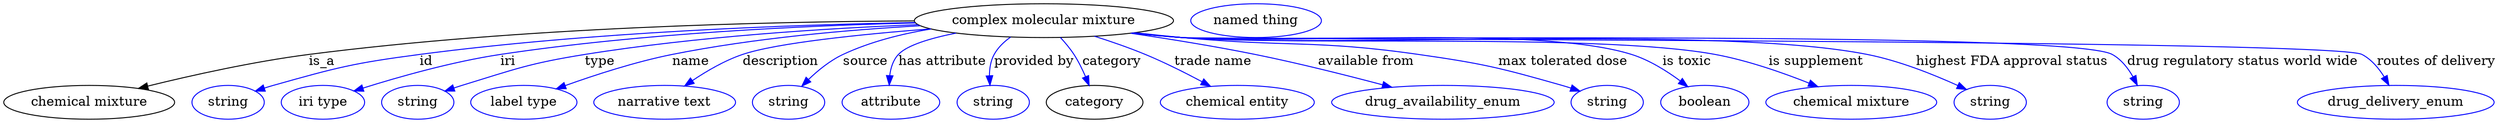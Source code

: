 digraph {
	graph [bb="0,0,2649,123"];
	node [label="\N"];
	"complex molecular mixture"	[height=0.5,
		label="complex molecular mixture",
		pos="1105,105",
		width=3.8274];
	"chemical mixture"	[height=0.5,
		pos="90.992,18",
		width=2.5276];
	"complex molecular mixture" -> "chemical mixture"	[label=is_a,
		lp="337.99,61.5",
		pos="e,143.31,32.842 967.19,104.74 810.68,103.98 547.96,97.845 323.99,69 265.5,61.467 199.91,46.822 153.26,35.319"];
	id	[color=blue,
		height=0.5,
		label=string,
		pos="237.99,18",
		width=1.0652];
	"complex molecular mixture" -> id	[color=blue,
		label=id,
		lp="448.99,61.5",
		pos="e,266.99,29.96 967.92,102.98 833.45,100.52 622.84,92.755 441.99,69 371.73,59.771 354.21,55.205 285.99,36 282.89,35.126 279.69,34.155 \
276.49,33.133",
		style=solid];
	iri	[color=blue,
		height=0.5,
		label="iri type",
		pos="338.99,18",
		width=1.2277];
	"complex molecular mixture" -> iri	[color=blue,
		label=iri,
		lp="535.99,61.5",
		pos="e,371.99,30.069 968.16,102.59 850.79,99.734 677.45,91.614 527.99,69 476.85,61.263 419.63,45.021 381.68,33.14",
		style=solid];
	type	[color=blue,
		height=0.5,
		label=string,
		pos="439.99,18",
		width=1.0652];
	"complex molecular mixture" -> type	[color=blue,
		label=type,
		lp="633.99,61.5",
		pos="e,468.92,29.979 971.2,100.68 872.96,96.724 736.52,88.039 617.99,69 558.71,59.478 544.41,53.566 486.99,36 484.23,35.155 481.39,34.243 \
478.54,33.294",
		style=solid];
	name	[color=blue,
		height=0.5,
		label="label type",
		pos="552.99,18",
		width=1.5707];
	"complex molecular mixture" -> name	[color=blue,
		label=name,
		lp="729.99,61.5",
		pos="e,587.33,32.353 973.19,99.575 895.91,95.182 796.72,86.432 709.99,69 671.02,61.167 628.1,47.105 597,35.885",
		style=solid];
	description	[color=blue,
		height=0.5,
		label="narrative text",
		pos="702.99,18",
		width=2.0943];
	"complex molecular mixture" -> description	[color=blue,
		label=description,
		lp="824.49,61.5",
		pos="e,723.67,35.38 983.7,96.333 908.71,90.52 820.11,81.405 783.99,69 765.44,62.628 746.68,51.415 731.89,41.221",
		style=solid];
	source	[color=blue,
		height=0.5,
		label=string,
		pos="834.99,18",
		width=1.0652];
	"complex molecular mixture" -> source	[color=blue,
		label=source,
		lp="914.99,61.5",
		pos="e,848.48,35.17 983.92,96.332 952.57,91.129 919.61,82.667 890.99,69 877.68,62.645 865.2,52.139 855.41,42.393",
		style=solid];
	"has attribute"	[color=blue,
		height=0.5,
		label=attribute,
		pos="942.99,18",
		width=1.4443];
	"complex molecular mixture" -> "has attribute"	[color=blue,
		label="has attribute",
		lp="996.99,61.5",
		pos="e,940.83,36.355 1010.8,91.744 983.75,86.331 959.1,78.896 949.99,69 944.4,62.923 941.98,54.547 941.15,46.386",
		style=solid];
	"provided by"	[color=blue,
		height=0.5,
		label=string,
		pos="1051,18",
		width=1.0652];
	"complex molecular mixture" -> "provided by"	[color=blue,
		label="provided by",
		lp="1094.5,61.5",
		pos="e,1047.5,36.23 1069.5,87.502 1062.5,82.566 1056.1,76.437 1052,69 1048.2,62.203 1047,54.058 1047,46.335",
		style=solid];
	category	[height=0.5,
		pos="1159,18",
		width=1.4263];
	"complex molecular mixture" -> category	[color=blue,
		label=category,
		lp="1177.5,61.5",
		pos="e,1153.1,35.908 1122.5,87.125 1127.6,81.651 1132.9,75.346 1137,69 1141.7,61.737 1145.9,53.287 1149.3,45.422",
		style=solid];
	"trade name"	[color=blue,
		height=0.5,
		label="chemical entity",
		pos="1310,18",
		width=2.2748];
	"complex molecular mixture" -> "trade name"	[color=blue,
		label="trade name",
		lp="1284,61.5",
		pos="e,1281.7,35.129 1158.9,88.425 1176.4,82.876 1195.7,76.2 1213,69 1233.2,60.563 1255,49.527 1272.8,39.97",
		style=solid];
	"available from"	[color=blue,
		height=0.5,
		label=drug_availability_enum,
		pos="1528,18",
		width=3.2858];
	"complex molecular mixture" -> "available from"	[color=blue,
		label="available from",
		lp="1447.5,61.5",
		pos="e,1473.8,34.033 1196.9,91.573 1237.5,85.58 1285.8,77.783 1329,69 1374.3,59.781 1424.9,47.045 1463.7,36.734",
		style=solid];
	"max tolerated dose"	[color=blue,
		height=0.5,
		label=string,
		pos="1703,18",
		width=1.0652];
	"complex molecular mixture" -> "max tolerated dose"	[color=blue,
		label="max tolerated dose",
		lp="1657,61.5",
		pos="e,1674,29.935 1201.5,92.144 1218,90.295 1235,88.503 1251,87 1362.8,76.504 1391.8,84.952 1503,69 1571.4,59.179 1588.5,54.911 1655,\
36 1658.1,35.117 1661.3,34.141 1664.5,33.115",
		style=solid];
	"is toxic"	[color=blue,
		height=0.5,
		label=boolean,
		pos="1806,18",
		width=1.2999];
	"complex molecular mixture" -> "is toxic"	[color=blue,
		label="is toxic",
		lp="1788,61.5",
		pos="e,1788.1,34.868 1199.5,91.898 1216.6,90.02 1234.3,88.281 1251,87 1304.1,82.917 1679.3,85.234 1730,69 1748.2,63.18 1766.1,51.704 \
1780,41.214",
		style=solid];
	"is supplement"	[color=blue,
		height=0.5,
		label="chemical mixture",
		pos="1962,18",
		width=2.5276];
	"complex molecular mixture" -> "is supplement"	[color=blue,
		label="is supplement",
		lp="1925.5,61.5",
		pos="e,1926.7,34.625 1199.5,91.817 1216.6,89.948 1234.3,88.233 1251,87 1376.7,77.702 1694,91.937 1818,69 1852.2,62.668 1889.3,49.649 \
1917.2,38.483",
		style=solid];
	"highest FDA approval status"	[color=blue,
		height=0.5,
		label=string,
		pos="2109,18",
		width=1.0652];
	"complex molecular mixture" -> "highest FDA approval status"	[color=blue,
		label="highest FDA approval status",
		lp="2133.5,61.5",
		pos="e,2083.6,31.872 1198.7,91.805 1216.1,89.912 1234.1,88.192 1251,87 1412.6,75.617 1821.1,100.75 1980,69 2013.2,62.364 2049,47.872 \
2074.4,36.19",
		style=solid];
	"drug regulatory status world wide"	[color=blue,
		height=0.5,
		label=string,
		pos="2273,18",
		width=1.0652];
	"complex molecular mixture" -> "drug regulatory status world wide"	[color=blue,
		label="drug regulatory status world wide",
		lp="2379,61.5",
		pos="e,2266.7,36.173 1198.3,91.757 1215.8,89.856 1233.9,88.146 1251,87 1305.8,83.318 2191.8,95.482 2240,69 2249.6,63.737 2256.8,54.38 \
2262.1,45.173",
		style=solid];
	"routes of delivery"	[color=blue,
		height=0.5,
		label=drug_delivery_enum,
		pos="2542,18",
		width=2.9067];
	"complex molecular mixture" -> "routes of delivery"	[color=blue,
		label="routes of delivery",
		lp="2585.5,61.5",
		pos="e,2534.7,36.231 1198.3,91.703 1215.8,89.807 1233.9,88.113 1251,87 1285.8,84.731 2475.1,85.117 2506,69 2516.1,63.754 2524,54.269 \
2529.8,44.959",
		style=solid];
	"named thing_category"	[color=blue,
		height=0.5,
		label="named thing",
		pos="1330,105",
		width=1.9318];
}
